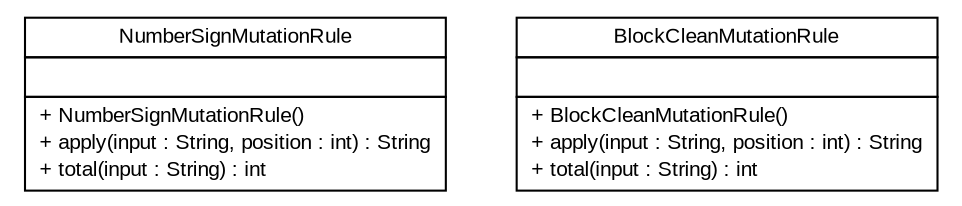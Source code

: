 #!/usr/local/bin/dot
#
# Class diagram 
# Generated by UMLGraph version R5_6 (http://www.umlgraph.org/)
#

digraph G {
	edge [fontname="arial",fontsize=10,labelfontname="arial",labelfontsize=10];
	node [fontname="arial",fontsize=10,shape=plaintext];
	nodesep=0.25;
	ranksep=0.5;
	// com.github.mkolisnyk.muto.generator.rules.NumberSignMutationRule
	c54 [label=<<table title="com.github.mkolisnyk.muto.generator.rules.NumberSignMutationRule" border="0" cellborder="1" cellspacing="0" cellpadding="2" port="p" href="./NumberSignMutationRule.html">
		<tr><td><table border="0" cellspacing="0" cellpadding="1">
<tr><td align="center" balign="center"> NumberSignMutationRule </td></tr>
		</table></td></tr>
		<tr><td><table border="0" cellspacing="0" cellpadding="1">
<tr><td align="left" balign="left">  </td></tr>
		</table></td></tr>
		<tr><td><table border="0" cellspacing="0" cellpadding="1">
<tr><td align="left" balign="left"> + NumberSignMutationRule() </td></tr>
<tr><td align="left" balign="left"> + apply(input : String, position : int) : String </td></tr>
<tr><td align="left" balign="left"> + total(input : String) : int </td></tr>
		</table></td></tr>
		</table>>, URL="./NumberSignMutationRule.html", fontname="arial", fontcolor="black", fontsize=10.0];
	// com.github.mkolisnyk.muto.generator.rules.BlockCleanMutationRule
	c55 [label=<<table title="com.github.mkolisnyk.muto.generator.rules.BlockCleanMutationRule" border="0" cellborder="1" cellspacing="0" cellpadding="2" port="p" href="./BlockCleanMutationRule.html">
		<tr><td><table border="0" cellspacing="0" cellpadding="1">
<tr><td align="center" balign="center"> BlockCleanMutationRule </td></tr>
		</table></td></tr>
		<tr><td><table border="0" cellspacing="0" cellpadding="1">
<tr><td align="left" balign="left">  </td></tr>
		</table></td></tr>
		<tr><td><table border="0" cellspacing="0" cellpadding="1">
<tr><td align="left" balign="left"> + BlockCleanMutationRule() </td></tr>
<tr><td align="left" balign="left"> + apply(input : String, position : int) : String </td></tr>
<tr><td align="left" balign="left"> + total(input : String) : int </td></tr>
		</table></td></tr>
		</table>>, URL="./BlockCleanMutationRule.html", fontname="arial", fontcolor="black", fontsize=10.0];
}

